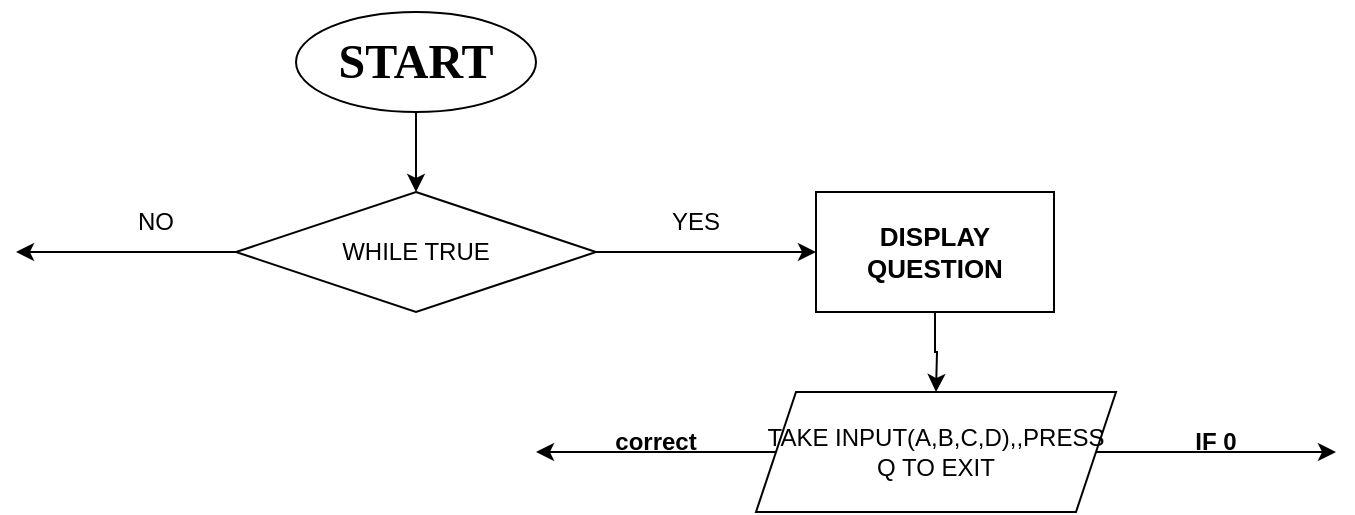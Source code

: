 <mxfile version="20.6.2" type="device"><diagram id="C5RBs43oDa-KdzZeNtuy" name="Page-1"><mxGraphModel dx="1021" dy="567" grid="1" gridSize="10" guides="1" tooltips="1" connect="1" arrows="1" fold="1" page="1" pageScale="1" pageWidth="827" pageHeight="1169" math="0" shadow="0"><root><mxCell id="WIyWlLk6GJQsqaUBKTNV-0"/><mxCell id="WIyWlLk6GJQsqaUBKTNV-1" parent="WIyWlLk6GJQsqaUBKTNV-0"/><mxCell id="6g4S2p_-s9YWoiNX46hG-6" value="" style="edgeStyle=orthogonalEdgeStyle;rounded=0;orthogonalLoop=1;jettySize=auto;html=1;" edge="1" parent="WIyWlLk6GJQsqaUBKTNV-1" source="6g4S2p_-s9YWoiNX46hG-1"><mxGeometry relative="1" as="geometry"><mxPoint x="410" y="130" as="targetPoint"/></mxGeometry></mxCell><mxCell id="6g4S2p_-s9YWoiNX46hG-1" value="&lt;h1&gt;START&lt;/h1&gt;" style="ellipse;whiteSpace=wrap;html=1;fontFamily=Garamond;" vertex="1" parent="WIyWlLk6GJQsqaUBKTNV-1"><mxGeometry x="350" y="40" width="120" height="50" as="geometry"/></mxCell><mxCell id="6g4S2p_-s9YWoiNX46hG-9" value="" style="edgeStyle=orthogonalEdgeStyle;rounded=0;orthogonalLoop=1;jettySize=auto;html=1;" edge="1" parent="WIyWlLk6GJQsqaUBKTNV-1" source="6g4S2p_-s9YWoiNX46hG-7"><mxGeometry relative="1" as="geometry"><mxPoint x="610" y="160.0" as="targetPoint"/></mxGeometry></mxCell><mxCell id="6g4S2p_-s9YWoiNX46hG-12" value="" style="edgeStyle=orthogonalEdgeStyle;rounded=0;orthogonalLoop=1;jettySize=auto;html=1;" edge="1" parent="WIyWlLk6GJQsqaUBKTNV-1" source="6g4S2p_-s9YWoiNX46hG-7"><mxGeometry relative="1" as="geometry"><mxPoint x="210" y="160.0" as="targetPoint"/></mxGeometry></mxCell><mxCell id="6g4S2p_-s9YWoiNX46hG-7" value="WHILE TRUE" style="rhombus;whiteSpace=wrap;html=1;" vertex="1" parent="WIyWlLk6GJQsqaUBKTNV-1"><mxGeometry x="320" y="130" width="180" height="60" as="geometry"/></mxCell><mxCell id="6g4S2p_-s9YWoiNX46hG-13" value="YES" style="text;html=1;strokeColor=none;fillColor=none;align=center;verticalAlign=middle;whiteSpace=wrap;rounded=0;" vertex="1" parent="WIyWlLk6GJQsqaUBKTNV-1"><mxGeometry x="520" y="130" width="60" height="30" as="geometry"/></mxCell><mxCell id="6g4S2p_-s9YWoiNX46hG-19" value="" style="edgeStyle=orthogonalEdgeStyle;rounded=0;orthogonalLoop=1;jettySize=auto;html=1;fontSize=13;" edge="1" parent="WIyWlLk6GJQsqaUBKTNV-1" source="6g4S2p_-s9YWoiNX46hG-14"><mxGeometry relative="1" as="geometry"><mxPoint x="670" y="230" as="targetPoint"/></mxGeometry></mxCell><mxCell id="6g4S2p_-s9YWoiNX46hG-14" value="&lt;h2 style=&quot;font-size: 13px;&quot;&gt;DISPLAY QUESTION&lt;/h2&gt;" style="rounded=0;whiteSpace=wrap;html=1;fontSize=13;" vertex="1" parent="WIyWlLk6GJQsqaUBKTNV-1"><mxGeometry x="610" y="130" width="119" height="60" as="geometry"/></mxCell><mxCell id="6g4S2p_-s9YWoiNX46hG-16" value="NO" style="text;html=1;strokeColor=none;fillColor=none;align=center;verticalAlign=middle;whiteSpace=wrap;rounded=0;" vertex="1" parent="WIyWlLk6GJQsqaUBKTNV-1"><mxGeometry x="250" y="130" width="60" height="30" as="geometry"/></mxCell><mxCell id="6g4S2p_-s9YWoiNX46hG-22" value="" style="edgeStyle=orthogonalEdgeStyle;rounded=0;orthogonalLoop=1;jettySize=auto;html=1;fontSize=12;" edge="1" parent="WIyWlLk6GJQsqaUBKTNV-1" source="6g4S2p_-s9YWoiNX46hG-18"><mxGeometry relative="1" as="geometry"><mxPoint x="470" y="260.0" as="targetPoint"/></mxGeometry></mxCell><mxCell id="6g4S2p_-s9YWoiNX46hG-28" value="" style="edgeStyle=orthogonalEdgeStyle;rounded=0;orthogonalLoop=1;jettySize=auto;html=1;fontSize=12;" edge="1" parent="WIyWlLk6GJQsqaUBKTNV-1" source="6g4S2p_-s9YWoiNX46hG-18"><mxGeometry relative="1" as="geometry"><mxPoint x="870" y="260.0" as="targetPoint"/></mxGeometry></mxCell><mxCell id="6g4S2p_-s9YWoiNX46hG-18" value="TAKE INPUT(A,B,C,D),,PRESS Q TO EXIT" style="shape=parallelogram;perimeter=parallelogramPerimeter;whiteSpace=wrap;html=1;fixedSize=1;fontSize=12;rounded=0;" vertex="1" parent="WIyWlLk6GJQsqaUBKTNV-1"><mxGeometry x="580" y="230" width="180" height="60" as="geometry"/></mxCell><mxCell id="6g4S2p_-s9YWoiNX46hG-24" value="correct" style="text;html=1;strokeColor=none;fillColor=none;align=center;verticalAlign=middle;whiteSpace=wrap;rounded=0;fontSize=12;fontStyle=1" vertex="1" parent="WIyWlLk6GJQsqaUBKTNV-1"><mxGeometry x="500" y="240" width="60" height="30" as="geometry"/></mxCell><mxCell id="6g4S2p_-s9YWoiNX46hG-29" value="IF 0" style="text;html=1;strokeColor=none;fillColor=none;align=center;verticalAlign=middle;whiteSpace=wrap;rounded=0;fontSize=12;fontStyle=1" vertex="1" parent="WIyWlLk6GJQsqaUBKTNV-1"><mxGeometry x="780" y="240" width="60" height="30" as="geometry"/></mxCell></root></mxGraphModel></diagram></mxfile>